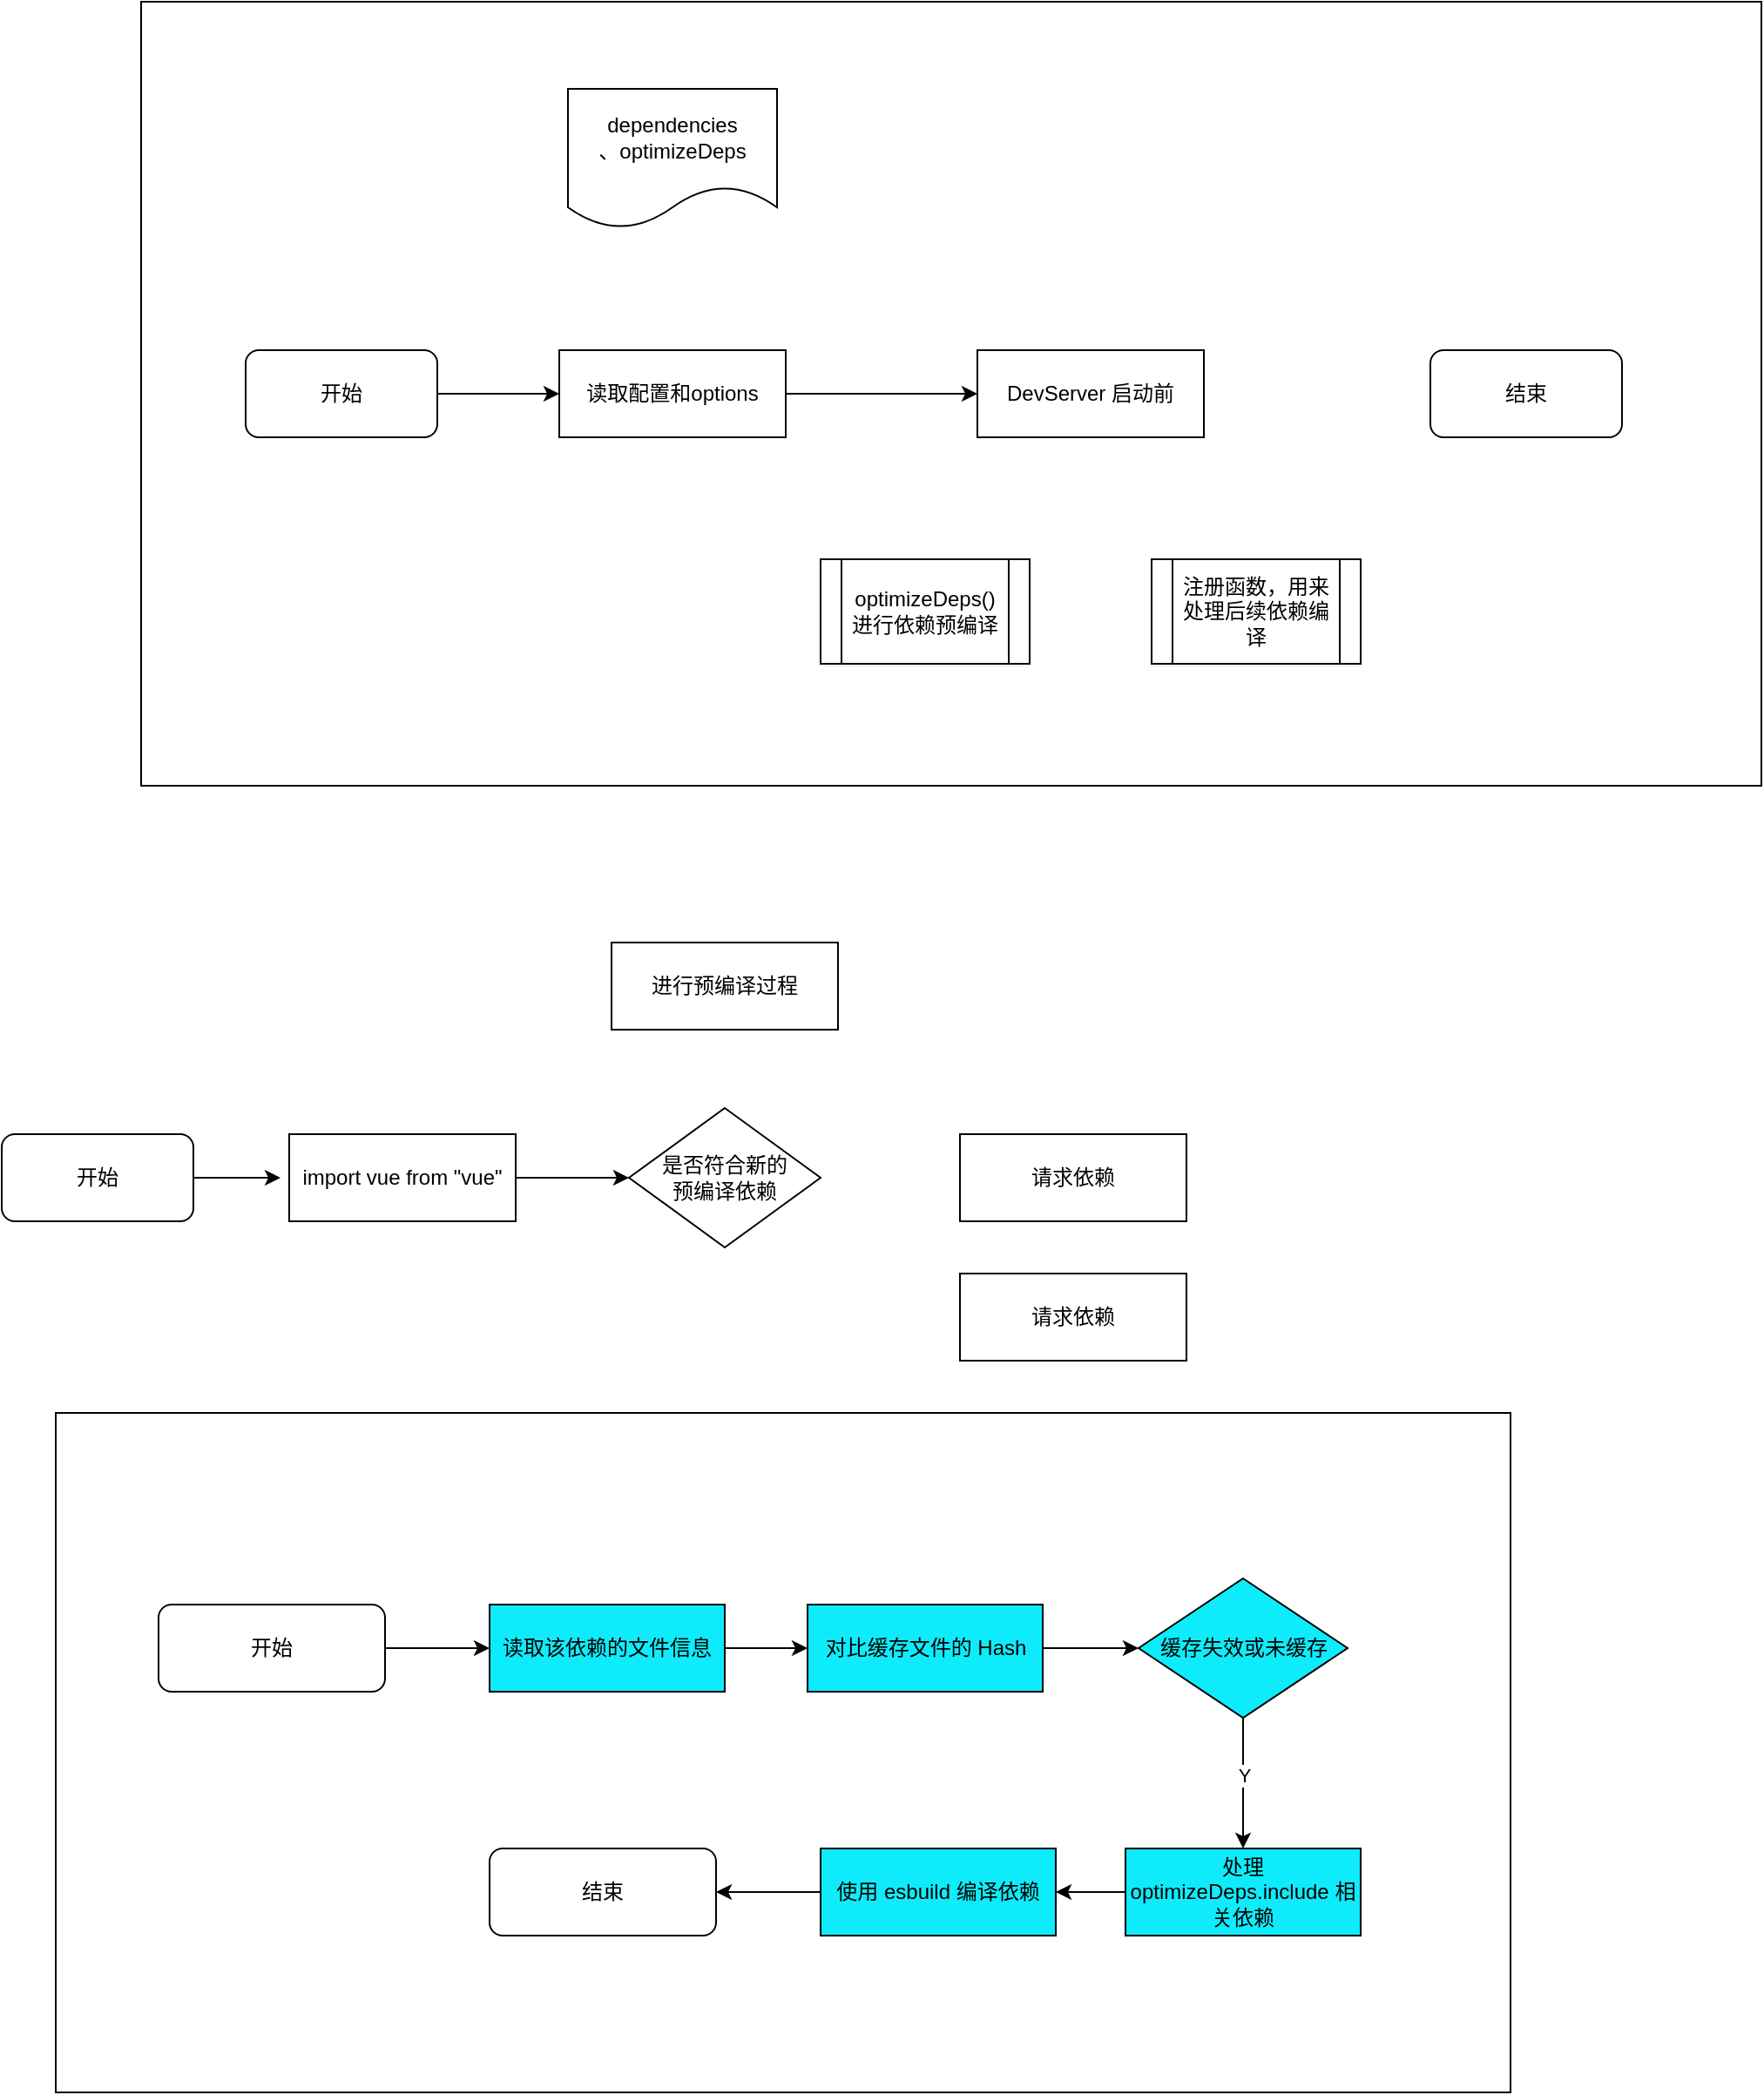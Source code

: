 <mxfile version="14.3.1" type="github">
  <diagram id="MOTiK3MiTsBKFZSYFYq5" name="Page-1">
    <mxGraphModel dx="946" dy="513" grid="1" gridSize="10" guides="1" tooltips="1" connect="1" arrows="1" fold="1" page="1" pageScale="1" pageWidth="3300" pageHeight="4681" math="0" shadow="0">
      <root>
        <mxCell id="0" />
        <mxCell id="1" parent="0" />
        <mxCell id="n6el4LyHS0PGgn7W8jE--23" style="edgeStyle=orthogonalEdgeStyle;rounded=0;orthogonalLoop=1;jettySize=auto;html=1;exitX=1;exitY=0.5;exitDx=0;exitDy=0;" parent="1" source="n6el4LyHS0PGgn7W8jE--15" edge="1">
          <mxGeometry relative="1" as="geometry">
            <mxPoint x="290" y="725" as="targetPoint" />
          </mxGeometry>
        </mxCell>
        <mxCell id="n6el4LyHS0PGgn7W8jE--15" value="开始" style="rounded=1;whiteSpace=wrap;html=1;" parent="1" vertex="1">
          <mxGeometry x="130" y="700" width="110" height="50" as="geometry" />
        </mxCell>
        <mxCell id="n6el4LyHS0PGgn7W8jE--21" value="" style="edgeStyle=orthogonalEdgeStyle;rounded=0;orthogonalLoop=1;jettySize=auto;html=1;exitX=1;exitY=0.5;exitDx=0;exitDy=0;entryX=0;entryY=0.5;entryDx=0;entryDy=0;" parent="1" source="n6el4LyHS0PGgn7W8jE--16" target="n6el4LyHS0PGgn7W8jE--18" edge="1">
          <mxGeometry relative="1" as="geometry" />
        </mxCell>
        <mxCell id="n6el4LyHS0PGgn7W8jE--16" value="import vue from &quot;vue&quot;" style="rounded=0;whiteSpace=wrap;html=1;" parent="1" vertex="1">
          <mxGeometry x="295" y="700" width="130" height="50" as="geometry" />
        </mxCell>
        <mxCell id="n6el4LyHS0PGgn7W8jE--17" value="请求依赖" style="rounded=0;whiteSpace=wrap;html=1;" parent="1" vertex="1">
          <mxGeometry x="680" y="700" width="130" height="50" as="geometry" />
        </mxCell>
        <mxCell id="n6el4LyHS0PGgn7W8jE--18" value="是否符合新的&lt;br&gt;预编译依赖" style="rhombus;whiteSpace=wrap;html=1;" parent="1" vertex="1">
          <mxGeometry x="490" y="685" width="110" height="80" as="geometry" />
        </mxCell>
        <mxCell id="n6el4LyHS0PGgn7W8jE--20" value="进行预编译过程" style="rounded=0;whiteSpace=wrap;html=1;" parent="1" vertex="1">
          <mxGeometry x="480" y="590" width="130" height="50" as="geometry" />
        </mxCell>
        <mxCell id="n6el4LyHS0PGgn7W8jE--24" value="请求依赖" style="rounded=0;whiteSpace=wrap;html=1;" parent="1" vertex="1">
          <mxGeometry x="680" y="780" width="130" height="50" as="geometry" />
        </mxCell>
        <mxCell id="ISLy6qs8LKCTIsLZ2Y5H-1" value="" style="rounded=0;whiteSpace=wrap;html=1;" vertex="1" parent="1">
          <mxGeometry x="210" y="50" width="930" height="450" as="geometry" />
        </mxCell>
        <mxCell id="ISLy6qs8LKCTIsLZ2Y5H-9" style="edgeStyle=orthogonalEdgeStyle;rounded=0;orthogonalLoop=1;jettySize=auto;html=1;exitX=1;exitY=0.5;exitDx=0;exitDy=0;entryX=0;entryY=0.5;entryDx=0;entryDy=0;" edge="1" parent="1" source="ISLy6qs8LKCTIsLZ2Y5H-2" target="ISLy6qs8LKCTIsLZ2Y5H-3">
          <mxGeometry relative="1" as="geometry" />
        </mxCell>
        <mxCell id="ISLy6qs8LKCTIsLZ2Y5H-2" value="开始" style="rounded=1;whiteSpace=wrap;html=1;" vertex="1" parent="1">
          <mxGeometry x="270" y="250" width="110" height="50" as="geometry" />
        </mxCell>
        <mxCell id="ISLy6qs8LKCTIsLZ2Y5H-10" style="edgeStyle=orthogonalEdgeStyle;rounded=0;orthogonalLoop=1;jettySize=auto;html=1;exitX=1;exitY=0.5;exitDx=0;exitDy=0;entryX=0;entryY=0.5;entryDx=0;entryDy=0;" edge="1" parent="1" source="ISLy6qs8LKCTIsLZ2Y5H-3" target="ISLy6qs8LKCTIsLZ2Y5H-5">
          <mxGeometry relative="1" as="geometry" />
        </mxCell>
        <mxCell id="ISLy6qs8LKCTIsLZ2Y5H-3" value="读取配置和options" style="rounded=0;whiteSpace=wrap;html=1;" vertex="1" parent="1">
          <mxGeometry x="450" y="250" width="130" height="50" as="geometry" />
        </mxCell>
        <mxCell id="ISLy6qs8LKCTIsLZ2Y5H-4" value="dependencies&lt;br&gt;、optimizeDeps" style="shape=document;whiteSpace=wrap;html=1;boundedLbl=1;" vertex="1" parent="1">
          <mxGeometry x="455" y="100" width="120" height="80" as="geometry" />
        </mxCell>
        <mxCell id="ISLy6qs8LKCTIsLZ2Y5H-5" value="DevServer 启动前" style="rounded=0;whiteSpace=wrap;html=1;" vertex="1" parent="1">
          <mxGeometry x="690" y="250" width="130" height="50" as="geometry" />
        </mxCell>
        <mxCell id="ISLy6qs8LKCTIsLZ2Y5H-6" value="optimizeDeps() 进行依赖预编译" style="shape=process;whiteSpace=wrap;html=1;backgroundOutline=1;" vertex="1" parent="1">
          <mxGeometry x="600" y="370" width="120" height="60" as="geometry" />
        </mxCell>
        <mxCell id="ISLy6qs8LKCTIsLZ2Y5H-7" value="注册函数，用来处理后续依赖编译" style="shape=process;whiteSpace=wrap;html=1;backgroundOutline=1;" vertex="1" parent="1">
          <mxGeometry x="790" y="370" width="120" height="60" as="geometry" />
        </mxCell>
        <mxCell id="ISLy6qs8LKCTIsLZ2Y5H-8" value="结束" style="rounded=1;whiteSpace=wrap;html=1;" vertex="1" parent="1">
          <mxGeometry x="950" y="250" width="110" height="50" as="geometry" />
        </mxCell>
        <mxCell id="ISLy6qs8LKCTIsLZ2Y5H-11" value="" style="rounded=0;whiteSpace=wrap;html=1;" vertex="1" parent="1">
          <mxGeometry x="161" y="860" width="835" height="390" as="geometry" />
        </mxCell>
        <mxCell id="ISLy6qs8LKCTIsLZ2Y5H-22" style="edgeStyle=orthogonalEdgeStyle;rounded=0;orthogonalLoop=1;jettySize=auto;html=1;exitX=1;exitY=0.5;exitDx=0;exitDy=0;entryX=0;entryY=0.5;entryDx=0;entryDy=0;" edge="1" parent="1" source="ISLy6qs8LKCTIsLZ2Y5H-12" target="ISLy6qs8LKCTIsLZ2Y5H-16">
          <mxGeometry relative="1" as="geometry" />
        </mxCell>
        <mxCell id="ISLy6qs8LKCTIsLZ2Y5H-12" value="读取该依赖的文件信息" style="rounded=0;whiteSpace=wrap;html=1;fillColor=#0EEBFA;" vertex="1" parent="1">
          <mxGeometry x="410" y="970" width="135" height="50" as="geometry" />
        </mxCell>
        <mxCell id="ISLy6qs8LKCTIsLZ2Y5H-26" style="edgeStyle=orthogonalEdgeStyle;rounded=0;orthogonalLoop=1;jettySize=auto;html=1;exitX=0;exitY=0.5;exitDx=0;exitDy=0;entryX=1;entryY=0.5;entryDx=0;entryDy=0;" edge="1" parent="1" source="ISLy6qs8LKCTIsLZ2Y5H-14" target="ISLy6qs8LKCTIsLZ2Y5H-20">
          <mxGeometry relative="1" as="geometry" />
        </mxCell>
        <mxCell id="ISLy6qs8LKCTIsLZ2Y5H-14" value="使用 esbuild 编译依赖" style="rounded=0;whiteSpace=wrap;html=1;fillColor=#0EEBFA;" vertex="1" parent="1">
          <mxGeometry x="600" y="1110" width="135" height="50" as="geometry" />
        </mxCell>
        <mxCell id="ISLy6qs8LKCTIsLZ2Y5H-25" style="edgeStyle=orthogonalEdgeStyle;rounded=0;orthogonalLoop=1;jettySize=auto;html=1;exitX=0;exitY=0.5;exitDx=0;exitDy=0;entryX=1;entryY=0.5;entryDx=0;entryDy=0;" edge="1" parent="1" source="ISLy6qs8LKCTIsLZ2Y5H-15" target="ISLy6qs8LKCTIsLZ2Y5H-14">
          <mxGeometry relative="1" as="geometry" />
        </mxCell>
        <mxCell id="ISLy6qs8LKCTIsLZ2Y5H-15" value="处理 optimizeDeps.include 相关依赖" style="rounded=0;whiteSpace=wrap;html=1;fillColor=#0EEBFA;" vertex="1" parent="1">
          <mxGeometry x="775" y="1110" width="135" height="50" as="geometry" />
        </mxCell>
        <mxCell id="ISLy6qs8LKCTIsLZ2Y5H-23" style="edgeStyle=orthogonalEdgeStyle;rounded=0;orthogonalLoop=1;jettySize=auto;html=1;exitX=1;exitY=0.5;exitDx=0;exitDy=0;entryX=0;entryY=0.5;entryDx=0;entryDy=0;" edge="1" parent="1" source="ISLy6qs8LKCTIsLZ2Y5H-16">
          <mxGeometry relative="1" as="geometry">
            <mxPoint x="782.5" y="995" as="targetPoint" />
          </mxGeometry>
        </mxCell>
        <mxCell id="ISLy6qs8LKCTIsLZ2Y5H-16" value="对比缓存文件的 Hash" style="rounded=0;whiteSpace=wrap;html=1;fillColor=#0EEBFA;" vertex="1" parent="1">
          <mxGeometry x="592.5" y="970" width="135" height="50" as="geometry" />
        </mxCell>
        <mxCell id="ISLy6qs8LKCTIsLZ2Y5H-21" style="edgeStyle=orthogonalEdgeStyle;rounded=0;orthogonalLoop=1;jettySize=auto;html=1;exitX=1;exitY=0.5;exitDx=0;exitDy=0;entryX=0;entryY=0.5;entryDx=0;entryDy=0;" edge="1" parent="1" source="ISLy6qs8LKCTIsLZ2Y5H-18" target="ISLy6qs8LKCTIsLZ2Y5H-12">
          <mxGeometry relative="1" as="geometry" />
        </mxCell>
        <mxCell id="ISLy6qs8LKCTIsLZ2Y5H-18" value="开始" style="rounded=1;whiteSpace=wrap;html=1;" vertex="1" parent="1">
          <mxGeometry x="220" y="970" width="130" height="50" as="geometry" />
        </mxCell>
        <mxCell id="ISLy6qs8LKCTIsLZ2Y5H-20" value="结束" style="rounded=1;whiteSpace=wrap;html=1;" vertex="1" parent="1">
          <mxGeometry x="410" y="1110" width="130" height="50" as="geometry" />
        </mxCell>
        <mxCell id="ISLy6qs8LKCTIsLZ2Y5H-28" style="edgeStyle=orthogonalEdgeStyle;rounded=0;orthogonalLoop=1;jettySize=auto;html=1;entryX=0.5;entryY=0;entryDx=0;entryDy=0;" edge="1" parent="1" source="ISLy6qs8LKCTIsLZ2Y5H-27" target="ISLy6qs8LKCTIsLZ2Y5H-15">
          <mxGeometry relative="1" as="geometry" />
        </mxCell>
        <mxCell id="ISLy6qs8LKCTIsLZ2Y5H-29" value="Y" style="edgeLabel;html=1;align=center;verticalAlign=middle;resizable=0;points=[];" vertex="1" connectable="0" parent="ISLy6qs8LKCTIsLZ2Y5H-28">
          <mxGeometry x="-0.12" relative="1" as="geometry">
            <mxPoint as="offset" />
          </mxGeometry>
        </mxCell>
        <mxCell id="ISLy6qs8LKCTIsLZ2Y5H-27" value="&lt;span&gt;缓存失效或未缓存&lt;/span&gt;" style="rhombus;whiteSpace=wrap;html=1;fillColor=#0EEBFA;" vertex="1" parent="1">
          <mxGeometry x="782.5" y="955" width="120" height="80" as="geometry" />
        </mxCell>
      </root>
    </mxGraphModel>
  </diagram>
</mxfile>

